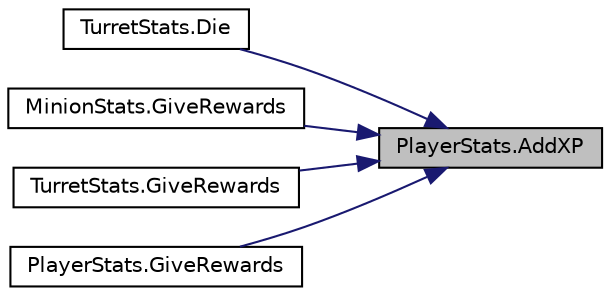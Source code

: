 digraph "PlayerStats.AddXP"
{
 // INTERACTIVE_SVG=YES
 // LATEX_PDF_SIZE
  bgcolor="transparent";
  edge [fontname="Helvetica",fontsize="10",labelfontname="Helvetica",labelfontsize="10"];
  node [fontname="Helvetica",fontsize="10",shape=record];
  rankdir="RL";
  Node1 [label="PlayerStats.AddXP",height=0.2,width=0.4,color="black", fillcolor="grey75", style="filled", fontcolor="black",tooltip="Add some XP amount."];
  Node1 -> Node2 [dir="back",color="midnightblue",fontsize="10",style="solid",fontname="Helvetica"];
  Node2 [label="TurretStats.Die",height=0.2,width=0.4,color="black",URL="$class_turret_stats.html#afba2a2bb8d56fba966bb1c8ff069b63a",tooltip="Function that implements what is done when this entity dies."];
  Node1 -> Node3 [dir="back",color="midnightblue",fontsize="10",style="solid",fontname="Helvetica"];
  Node3 [label="MinionStats.GiveRewards",height=0.2,width=0.4,color="black",URL="$class_minion_stats.html#a6d9ddd98313b1be90a14a331602409bf",tooltip="When this entity dies, it gives to the killer this bounty"];
  Node1 -> Node4 [dir="back",color="midnightblue",fontsize="10",style="solid",fontname="Helvetica"];
  Node4 [label="TurretStats.GiveRewards",height=0.2,width=0.4,color="black",URL="$class_turret_stats.html#abeb56bb247ac9247caff0e93a4a1dc68",tooltip="When this entity dies, it gives to the killer this bounty"];
  Node1 -> Node5 [dir="back",color="midnightblue",fontsize="10",style="solid",fontname="Helvetica"];
  Node5 [label="PlayerStats.GiveRewards",height=0.2,width=0.4,color="black",URL="$class_player_stats.html#abecc5e0421296d745f700eee2a26adf3",tooltip="When this entity dies, it gives to the killer this bounty"];
}
